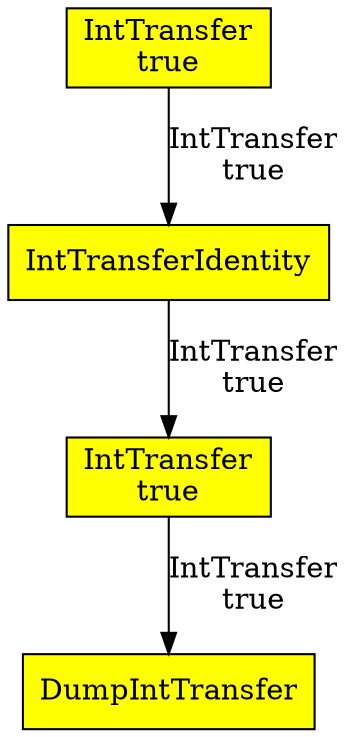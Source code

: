 // 
digraph "SimpleFlow" {
    "45d3a926-6e9c-48d1-95d9-6ffc071b8f3d" [ label="IntTransfer\ntrue", shape="BOX" , fillcolor=yellow, style=filled ];
    "8a3152fb-4d16-4ff7-92a4-bce11cc30987" [ label="IntTransfer\ntrue", shape="BOX" , fillcolor=yellow, style=filled ];
    "252663c7-305a-4867-ba24-855656d1e2f9" [ label="IntTransferIdentity", shape="ELLIPSE" , fillcolor=yellow, style=filled ];
    "6c072b83-e71f-4307-8a0d-86724e014bd6" [ label="DumpIntTransfer", shape="ELLIPSE" , fillcolor=yellow, style=filled ];
    "45d3a926-6e9c-48d1-95d9-6ffc071b8f3d" -> "252663c7-305a-4867-ba24-855656d1e2f9" [ label="IntTransfer\ntrue" ];
    "252663c7-305a-4867-ba24-855656d1e2f9" -> "8a3152fb-4d16-4ff7-92a4-bce11cc30987" [ label="IntTransfer\ntrue" ];
    "8a3152fb-4d16-4ff7-92a4-bce11cc30987" -> "6c072b83-e71f-4307-8a0d-86724e014bd6" [ label="IntTransfer\ntrue" ];
}